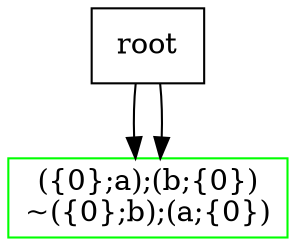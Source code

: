digraph {
node[shape="box"]
N0x147704800[tooltip="13758639467725568354

", label="({0};a);(b;{0})
~({0};b);(a;{0})
", color=green];
root -> N0x147704800;
root -> N0x147704800;
}
